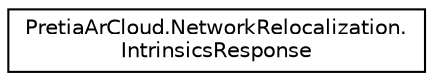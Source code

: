 digraph "Graphical Class Hierarchy"
{
 // LATEX_PDF_SIZE
  edge [fontname="Helvetica",fontsize="10",labelfontname="Helvetica",labelfontsize="10"];
  node [fontname="Helvetica",fontsize="10",shape=record];
  rankdir="LR";
  Node0 [label="PretiaArCloud.NetworkRelocalization.\lIntrinsicsResponse",height=0.2,width=0.4,color="black", fillcolor="white", style="filled",URL="$structPretiaArCloud_1_1NetworkRelocalization_1_1IntrinsicsResponse.html",tooltip=" "];
}
